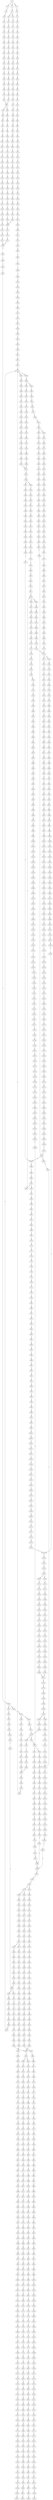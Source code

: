 strict digraph  {
	S0 -> S1 [ label = A ];
	S0 -> S2 [ label = C ];
	S0 -> S3 [ label = T ];
	S1 -> S4 [ label = C ];
	S2 -> S5 [ label = C ];
	S3 -> S6 [ label = C ];
	S4 -> S7 [ label = C ];
	S5 -> S8 [ label = G ];
	S5 -> S9 [ label = C ];
	S6 -> S10 [ label = C ];
	S7 -> S11 [ label = C ];
	S8 -> S12 [ label = G ];
	S9 -> S13 [ label = C ];
	S10 -> S14 [ label = C ];
	S11 -> S15 [ label = C ];
	S12 -> S16 [ label = C ];
	S13 -> S17 [ label = C ];
	S14 -> S18 [ label = C ];
	S15 -> S19 [ label = C ];
	S16 -> S20 [ label = A ];
	S17 -> S21 [ label = A ];
	S18 -> S22 [ label = A ];
	S19 -> S23 [ label = C ];
	S20 -> S24 [ label = C ];
	S21 -> S25 [ label = C ];
	S22 -> S26 [ label = C ];
	S23 -> S27 [ label = T ];
	S24 -> S28 [ label = T ];
	S25 -> S29 [ label = T ];
	S26 -> S30 [ label = T ];
	S27 -> S31 [ label = T ];
	S28 -> S32 [ label = T ];
	S29 -> S33 [ label = T ];
	S30 -> S34 [ label = T ];
	S31 -> S35 [ label = C ];
	S32 -> S36 [ label = C ];
	S33 -> S37 [ label = T ];
	S34 -> S38 [ label = G ];
	S35 -> S39 [ label = A ];
	S36 -> S40 [ label = A ];
	S37 -> S41 [ label = A ];
	S38 -> S42 [ label = A ];
	S39 -> S43 [ label = G ];
	S40 -> S44 [ label = G ];
	S41 -> S45 [ label = G ];
	S42 -> S46 [ label = G ];
	S43 -> S47 [ label = A ];
	S44 -> S48 [ label = C ];
	S45 -> S49 [ label = C ];
	S46 -> S50 [ label = C ];
	S47 -> S51 [ label = G ];
	S48 -> S52 [ label = C ];
	S49 -> S53 [ label = C ];
	S50 -> S54 [ label = C ];
	S51 -> S55 [ label = G ];
	S52 -> S56 [ label = G ];
	S53 -> S57 [ label = G ];
	S54 -> S58 [ label = G ];
	S55 -> S59 [ label = T ];
	S56 -> S60 [ label = C ];
	S57 -> S61 [ label = T ];
	S58 -> S62 [ label = C ];
	S59 -> S63 [ label = C ];
	S60 -> S64 [ label = C ];
	S61 -> S65 [ label = C ];
	S62 -> S66 [ label = C ];
	S63 -> S67 [ label = C ];
	S64 -> S68 [ label = C ];
	S65 -> S69 [ label = C ];
	S66 -> S70 [ label = C ];
	S67 -> S71 [ label = C ];
	S68 -> S72 [ label = C ];
	S69 -> S73 [ label = C ];
	S70 -> S74 [ label = C ];
	S71 -> S75 [ label = T ];
	S72 -> S76 [ label = T ];
	S73 -> S77 [ label = A ];
	S74 -> S76 [ label = T ];
	S75 -> S78 [ label = T ];
	S76 -> S79 [ label = T ];
	S76 -> S80 [ label = C ];
	S77 -> S81 [ label = C ];
	S78 -> S82 [ label = C ];
	S79 -> S83 [ label = C ];
	S80 -> S84 [ label = C ];
	S81 -> S85 [ label = C ];
	S82 -> S86 [ label = T ];
	S83 -> S87 [ label = A ];
	S84 -> S88 [ label = A ];
	S85 -> S89 [ label = A ];
	S86 -> S90 [ label = C ];
	S87 -> S91 [ label = C ];
	S88 -> S92 [ label = C ];
	S89 -> S93 [ label = C ];
	S90 -> S94 [ label = G ];
	S91 -> S95 [ label = G ];
	S92 -> S96 [ label = C ];
	S93 -> S97 [ label = C ];
	S94 -> S98 [ label = T ];
	S95 -> S99 [ label = C ];
	S96 -> S100 [ label = C ];
	S97 -> S101 [ label = G ];
	S98 -> S102 [ label = A ];
	S99 -> S103 [ label = T ];
	S100 -> S104 [ label = G ];
	S101 -> S105 [ label = A ];
	S102 -> S106 [ label = C ];
	S103 -> S107 [ label = C ];
	S104 -> S108 [ label = C ];
	S105 -> S109 [ label = T ];
	S106 -> S110 [ label = G ];
	S107 -> S111 [ label = C ];
	S108 -> S112 [ label = C ];
	S109 -> S113 [ label = C ];
	S110 -> S114 [ label = G ];
	S111 -> S115 [ label = G ];
	S112 -> S116 [ label = G ];
	S113 -> S117 [ label = G ];
	S114 -> S118 [ label = C ];
	S115 -> S119 [ label = G ];
	S116 -> S120 [ label = G ];
	S117 -> S121 [ label = G ];
	S118 -> S122 [ label = T ];
	S119 -> S123 [ label = T ];
	S120 -> S124 [ label = T ];
	S121 -> S125 [ label = T ];
	S122 -> S126 [ label = A ];
	S123 -> S127 [ label = T ];
	S124 -> S128 [ label = C ];
	S125 -> S129 [ label = T ];
	S126 -> S130 [ label = C ];
	S127 -> S131 [ label = G ];
	S128 -> S132 [ label = C ];
	S129 -> S133 [ label = C ];
	S130 -> S134 [ label = T ];
	S131 -> S135 [ label = C ];
	S132 -> S136 [ label = C ];
	S133 -> S137 [ label = C ];
	S134 -> S138 [ label = G ];
	S135 -> S139 [ label = A ];
	S136 -> S140 [ label = A ];
	S137 -> S141 [ label = A ];
	S138 -> S142 [ label = G ];
	S139 -> S143 [ label = C ];
	S140 -> S144 [ label = G ];
	S141 -> S145 [ label = G ];
	S142 -> S146 [ label = T ];
	S143 -> S147 [ label = T ];
	S144 -> S148 [ label = T ];
	S145 -> S149 [ label = T ];
	S146 -> S150 [ label = G ];
	S147 -> S151 [ label = G ];
	S148 -> S152 [ label = G ];
	S149 -> S153 [ label = G ];
	S150 -> S154 [ label = C ];
	S151 -> S155 [ label = G ];
	S152 -> S156 [ label = G ];
	S153 -> S157 [ label = G ];
	S154 -> S158 [ label = T ];
	S155 -> S159 [ label = T ];
	S156 -> S160 [ label = T ];
	S157 -> S161 [ label = T ];
	S158 -> S162 [ label = A ];
	S159 -> S163 [ label = C ];
	S160 -> S164 [ label = C ];
	S161 -> S165 [ label = C ];
	S162 -> S166 [ label = C ];
	S163 -> S167 [ label = G ];
	S164 -> S168 [ label = G ];
	S165 -> S168 [ label = G ];
	S166 -> S169 [ label = T ];
	S167 -> S170 [ label = T ];
	S168 -> S171 [ label = T ];
	S169 -> S172 [ label = G ];
	S170 -> S173 [ label = C ];
	S171 -> S174 [ label = C ];
	S172 -> S175 [ label = T ];
	S173 -> S176 [ label = C ];
	S174 -> S177 [ label = C ];
	S175 -> S178 [ label = A ];
	S176 -> S179 [ label = G ];
	S177 -> S179 [ label = G ];
	S178 -> S180 [ label = A ];
	S179 -> S181 [ label = T ];
	S180 -> S182 [ label = C ];
	S181 -> S183 [ label = C ];
	S182 -> S184 [ label = A ];
	S183 -> S185 [ label = A ];
	S184 -> S186 [ label = C ];
	S185 -> S187 [ label = C ];
	S186 -> S188 [ label = A ];
	S187 -> S189 [ label = C ];
	S188 -> S190 [ label = C ];
	S189 -> S191 [ label = C ];
	S189 -> S192 [ label = G ];
	S190 -> S193 [ label = G ];
	S191 -> S194 [ label = T ];
	S192 -> S195 [ label = A ];
	S193 -> S196 [ label = C ];
	S194 -> S197 [ label = G ];
	S195 -> S198 [ label = A ];
	S195 -> S199 [ label = G ];
	S196 -> S200 [ label = T ];
	S197 -> S201 [ label = T ];
	S198 -> S202 [ label = T ];
	S199 -> S203 [ label = T ];
	S200 -> S204 [ label = C ];
	S201 -> S205 [ label = C ];
	S202 -> S206 [ label = C ];
	S203 -> S207 [ label = C ];
	S204 -> S208 [ label = C ];
	S205 -> S209 [ label = C ];
	S206 -> S210 [ label = C ];
	S207 -> S211 [ label = C ];
	S208 -> S212 [ label = T ];
	S209 -> S213 [ label = T ];
	S210 -> S214 [ label = T ];
	S211 -> S215 [ label = A ];
	S211 -> S216 [ label = T ];
	S212 -> S217 [ label = A ];
	S213 -> S218 [ label = T ];
	S214 -> S219 [ label = C ];
	S215 -> S220 [ label = G ];
	S216 -> S221 [ label = C ];
	S217 -> S222 [ label = G ];
	S218 -> S223 [ label = G ];
	S219 -> S224 [ label = G ];
	S220 -> S225 [ label = T ];
	S220 -> S226 [ label = C ];
	S221 -> S227 [ label = G ];
	S222 -> S228 [ label = A ];
	S223 -> S229 [ label = A ];
	S223 -> S230 [ label = T ];
	S224 -> S231 [ label = A ];
	S225 -> S232 [ label = A ];
	S226 -> S233 [ label = T ];
	S227 -> S234 [ label = A ];
	S228 -> S235 [ label = A ];
	S229 -> S236 [ label = A ];
	S230 -> S237 [ label = A ];
	S231 -> S238 [ label = A ];
	S232 -> S239 [ label = G ];
	S233 -> S240 [ label = T ];
	S234 -> S241 [ label = A ];
	S235 -> S242 [ label = C ];
	S236 -> S243 [ label = C ];
	S237 -> S244 [ label = G ];
	S238 -> S245 [ label = C ];
	S239 -> S246 [ label = G ];
	S240 -> S247 [ label = C ];
	S241 -> S248 [ label = C ];
	S242 -> S249 [ label = T ];
	S243 -> S250 [ label = T ];
	S244 -> S251 [ label = G ];
	S245 -> S252 [ label = T ];
	S246 -> S253 [ label = G ];
	S247 -> S254 [ label = A ];
	S248 -> S252 [ label = T ];
	S249 -> S255 [ label = T ];
	S250 -> S256 [ label = T ];
	S251 -> S257 [ label = A ];
	S252 -> S258 [ label = T ];
	S253 -> S259 [ label = T ];
	S254 -> S260 [ label = C ];
	S255 -> S261 [ label = C ];
	S256 -> S262 [ label = C ];
	S257 -> S263 [ label = G ];
	S258 -> S264 [ label = C ];
	S259 -> S265 [ label = C ];
	S260 -> S266 [ label = G ];
	S261 -> S267 [ label = A ];
	S262 -> S268 [ label = A ];
	S263 -> S269 [ label = A ];
	S264 -> S270 [ label = A ];
	S265 -> S271 [ label = A ];
	S266 -> S272 [ label = C ];
	S267 -> S273 [ label = A ];
	S268 -> S274 [ label = A ];
	S269 -> S275 [ label = G ];
	S270 -> S276 [ label = A ];
	S271 -> S277 [ label = C ];
	S272 -> S278 [ label = C ];
	S273 -> S279 [ label = C ];
	S274 -> S279 [ label = C ];
	S275 -> S280 [ label = G ];
	S276 -> S279 [ label = C ];
	S277 -> S281 [ label = T ];
	S278 -> S282 [ label = C ];
	S279 -> S283 [ label = C ];
	S279 -> S284 [ label = T ];
	S280 -> S285 [ label = T ];
	S281 -> S286 [ label = C ];
	S282 -> S287 [ label = T ];
	S283 -> S288 [ label = G ];
	S284 -> S289 [ label = G ];
	S285 -> S290 [ label = C ];
	S286 -> S291 [ label = G ];
	S287 -> S292 [ label = T ];
	S288 -> S293 [ label = G ];
	S289 -> S294 [ label = G ];
	S289 -> S295 [ label = C ];
	S290 -> S296 [ label = C ];
	S291 -> S297 [ label = C ];
	S292 -> S298 [ label = C ];
	S293 -> S299 [ label = C ];
	S294 -> S300 [ label = C ];
	S295 -> S301 [ label = C ];
	S296 -> S302 [ label = C ];
	S297 -> S303 [ label = T ];
	S298 -> S304 [ label = A ];
	S299 -> S305 [ label = C ];
	S300 -> S306 [ label = C ];
	S301 -> S307 [ label = C ];
	S302 -> S308 [ label = A ];
	S302 -> S309 [ label = G ];
	S303 -> S310 [ label = T ];
	S304 -> S311 [ label = T ];
	S305 -> S312 [ label = C ];
	S306 -> S313 [ label = C ];
	S307 -> S314 [ label = T ];
	S308 -> S315 [ label = G ];
	S309 -> S316 [ label = G ];
	S310 -> S317 [ label = C ];
	S311 -> S318 [ label = C ];
	S312 -> S319 [ label = A ];
	S313 -> S320 [ label = A ];
	S314 -> S321 [ label = A ];
	S315 -> S322 [ label = A ];
	S316 -> S323 [ label = A ];
	S317 -> S324 [ label = A ];
	S318 -> S325 [ label = C ];
	S319 -> S326 [ label = G ];
	S320 -> S327 [ label = G ];
	S321 -> S328 [ label = G ];
	S322 -> S329 [ label = G ];
	S323 -> S330 [ label = G ];
	S324 -> S331 [ label = T ];
	S325 -> S332 [ label = A ];
	S326 -> S333 [ label = T ];
	S327 -> S334 [ label = G ];
	S328 -> S335 [ label = G ];
	S329 -> S336 [ label = C ];
	S330 -> S337 [ label = G ];
	S331 -> S338 [ label = C ];
	S332 -> S339 [ label = G ];
	S333 -> S340 [ label = T ];
	S334 -> S341 [ label = T ];
	S335 -> S342 [ label = T ];
	S336 -> S343 [ label = C ];
	S337 -> S344 [ label = C ];
	S338 -> S345 [ label = C ];
	S339 -> S346 [ label = A ];
	S340 -> S347 [ label = G ];
	S341 -> S348 [ label = G ];
	S342 -> S349 [ label = G ];
	S343 -> S350 [ label = A ];
	S344 -> S351 [ label = G ];
	S345 -> S352 [ label = A ];
	S346 -> S353 [ label = A ];
	S347 -> S354 [ label = T ];
	S348 -> S355 [ label = C ];
	S348 -> S356 [ label = G ];
	S349 -> S357 [ label = T ];
	S350 -> S358 [ label = C ];
	S351 -> S359 [ label = T ];
	S352 -> S339 [ label = G ];
	S353 -> S360 [ label = C ];
	S354 -> S361 [ label = G ];
	S355 -> S362 [ label = G ];
	S356 -> S363 [ label = G ];
	S357 -> S364 [ label = G ];
	S358 -> S365 [ label = G ];
	S359 -> S366 [ label = G ];
	S360 -> S367 [ label = C ];
	S361 -> S368 [ label = C ];
	S362 -> S369 [ label = C ];
	S363 -> S370 [ label = C ];
	S364 -> S371 [ label = C ];
	S365 -> S372 [ label = G ];
	S366 -> S373 [ label = G ];
	S367 -> S374 [ label = A ];
	S367 -> S375 [ label = G ];
	S368 -> S376 [ label = G ];
	S369 -> S377 [ label = G ];
	S370 -> S378 [ label = T ];
	S371 -> S379 [ label = G ];
	S372 -> S380 [ label = T ];
	S373 -> S381 [ label = T ];
	S374 -> S382 [ label = G ];
	S374 -> S383 [ label = C ];
	S375 -> S384 [ label = G ];
	S376 -> S385 [ label = T ];
	S377 -> S386 [ label = T ];
	S378 -> S387 [ label = T ];
	S379 -> S388 [ label = T ];
	S380 -> S389 [ label = T ];
	S381 -> S390 [ label = A ];
	S382 -> S391 [ label = A ];
	S383 -> S392 [ label = C ];
	S384 -> S393 [ label = A ];
	S385 -> S394 [ label = C ];
	S386 -> S395 [ label = C ];
	S387 -> S396 [ label = C ];
	S388 -> S397 [ label = C ];
	S389 -> S398 [ label = A ];
	S390 -> S399 [ label = T ];
	S391 -> S400 [ label = C ];
	S392 -> S401 [ label = A ];
	S393 -> S402 [ label = C ];
	S394 -> S403 [ label = G ];
	S395 -> S404 [ label = G ];
	S396 -> S405 [ label = G ];
	S397 -> S406 [ label = G ];
	S398 -> S407 [ label = C ];
	S399 -> S408 [ label = G ];
	S400 -> S409 [ label = T ];
	S401 -> S410 [ label = C ];
	S402 -> S411 [ label = G ];
	S403 -> S412 [ label = A ];
	S404 -> S413 [ label = T ];
	S405 -> S414 [ label = A ];
	S406 -> S412 [ label = A ];
	S407 -> S415 [ label = T ];
	S408 -> S416 [ label = A ];
	S409 -> S417 [ label = C ];
	S410 -> S418 [ label = C ];
	S411 -> S419 [ label = C ];
	S412 -> S420 [ label = A ];
	S413 -> S421 [ label = G ];
	S414 -> S422 [ label = A ];
	S415 -> S423 [ label = G ];
	S416 -> S424 [ label = G ];
	S417 -> S425 [ label = C ];
	S418 -> S426 [ label = C ];
	S419 -> S427 [ label = C ];
	S420 -> S428 [ label = C ];
	S421 -> S429 [ label = C ];
	S422 -> S430 [ label = C ];
	S423 -> S431 [ label = C ];
	S424 -> S432 [ label = C ];
	S425 -> S433 [ label = C ];
	S426 -> S434 [ label = C ];
	S427 -> S435 [ label = C ];
	S428 -> S436 [ label = C ];
	S428 -> S437 [ label = A ];
	S429 -> S438 [ label = A ];
	S430 -> S439 [ label = A ];
	S431 -> S440 [ label = A ];
	S432 -> S441 [ label = G ];
	S433 -> S442 [ label = A ];
	S434 -> S443 [ label = T ];
	S435 -> S444 [ label = A ];
	S436 -> S445 [ label = T ];
	S437 -> S446 [ label = C ];
	S438 -> S447 [ label = T ];
	S439 -> S448 [ label = C ];
	S440 -> S449 [ label = G ];
	S441 -> S450 [ label = G ];
	S442 -> S451 [ label = T ];
	S443 -> S452 [ label = T ];
	S444 -> S453 [ label = T ];
	S445 -> S454 [ label = T ];
	S446 -> S455 [ label = C ];
	S447 -> S456 [ label = C ];
	S448 -> S457 [ label = G ];
	S449 -> S458 [ label = A ];
	S450 -> S459 [ label = T ];
	S451 -> S460 [ label = C ];
	S452 -> S461 [ label = C ];
	S453 -> S462 [ label = C ];
	S454 -> S463 [ label = C ];
	S455 -> S464 [ label = C ];
	S456 -> S465 [ label = C ];
	S457 -> S466 [ label = C ];
	S458 -> S467 [ label = C ];
	S459 -> S468 [ label = C ];
	S460 -> S469 [ label = T ];
	S461 -> S470 [ label = C ];
	S461 -> S471 [ label = G ];
	S462 -> S472 [ label = G ];
	S463 -> S473 [ label = G ];
	S464 -> S474 [ label = G ];
	S465 -> S475 [ label = G ];
	S466 -> S476 [ label = G ];
	S467 -> S477 [ label = G ];
	S468 -> S478 [ label = G ];
	S469 -> S479 [ label = G ];
	S470 -> S480 [ label = T ];
	S471 -> S481 [ label = A ];
	S472 -> S482 [ label = T ];
	S473 -> S483 [ label = T ];
	S474 -> S484 [ label = T ];
	S475 -> S485 [ label = C ];
	S476 -> S486 [ label = C ];
	S477 -> S487 [ label = G ];
	S478 -> S488 [ label = C ];
	S479 -> S489 [ label = C ];
	S480 -> S490 [ label = G ];
	S481 -> S491 [ label = T ];
	S482 -> S492 [ label = C ];
	S483 -> S493 [ label = A ];
	S484 -> S494 [ label = A ];
	S485 -> S495 [ label = A ];
	S486 -> S496 [ label = A ];
	S487 -> S497 [ label = A ];
	S488 -> S498 [ label = A ];
	S489 -> S499 [ label = C ];
	S490 -> S500 [ label = T ];
	S491 -> S501 [ label = C ];
	S492 -> S502 [ label = C ];
	S493 -> S503 [ label = C ];
	S494 -> S504 [ label = C ];
	S495 -> S505 [ label = C ];
	S496 -> S506 [ label = C ];
	S497 -> S507 [ label = C ];
	S498 -> S508 [ label = C ];
	S499 -> S509 [ label = A ];
	S500 -> S510 [ label = C ];
	S501 -> S511 [ label = G ];
	S502 -> S512 [ label = T ];
	S503 -> S513 [ label = T ];
	S504 -> S514 [ label = G ];
	S505 -> S515 [ label = G ];
	S506 -> S516 [ label = G ];
	S507 -> S517 [ label = A ];
	S508 -> S518 [ label = G ];
	S509 -> S519 [ label = G ];
	S510 -> S520 [ label = C ];
	S511 -> S521 [ label = T ];
	S512 -> S522 [ label = C ];
	S513 -> S523 [ label = T ];
	S514 -> S524 [ label = T ];
	S515 -> S525 [ label = T ];
	S516 -> S526 [ label = T ];
	S517 -> S527 [ label = C ];
	S518 -> S528 [ label = C ];
	S519 -> S529 [ label = T ];
	S520 -> S530 [ label = T ];
	S521 -> S531 [ label = T ];
	S522 -> S532 [ label = T ];
	S523 -> S533 [ label = C ];
	S524 -> S534 [ label = C ];
	S525 -> S535 [ label = C ];
	S526 -> S536 [ label = C ];
	S527 -> S537 [ label = A ];
	S528 -> S538 [ label = G ];
	S529 -> S539 [ label = C ];
	S530 -> S540 [ label = T ];
	S531 -> S541 [ label = T ];
	S532 -> S542 [ label = T ];
	S533 -> S543 [ label = A ];
	S534 -> S544 [ label = C ];
	S535 -> S545 [ label = G ];
	S536 -> S546 [ label = C ];
	S537 -> S547 [ label = C ];
	S538 -> S548 [ label = C ];
	S539 -> S549 [ label = G ];
	S540 -> S223 [ label = G ];
	S541 -> S550 [ label = G ];
	S542 -> S551 [ label = C ];
	S543 -> S552 [ label = A ];
	S544 -> S553 [ label = A ];
	S545 -> S554 [ label = A ];
	S546 -> S555 [ label = A ];
	S547 -> S556 [ label = C ];
	S548 -> S557 [ label = G ];
	S549 -> S558 [ label = T ];
	S550 -> S559 [ label = T ];
	S551 -> S560 [ label = T ];
	S552 -> S561 [ label = G ];
	S553 -> S562 [ label = G ];
	S554 -> S563 [ label = G ];
	S555 -> S564 [ label = G ];
	S556 -> S565 [ label = T ];
	S557 -> S566 [ label = G ];
	S558 -> S567 [ label = A ];
	S559 -> S568 [ label = A ];
	S560 -> S569 [ label = C ];
	S561 -> S570 [ label = C ];
	S562 -> S571 [ label = C ];
	S563 -> S572 [ label = C ];
	S564 -> S573 [ label = C ];
	S565 -> S574 [ label = C ];
	S566 -> S575 [ label = C ];
	S567 -> S576 [ label = A ];
	S568 -> S577 [ label = G ];
	S569 -> S578 [ label = G ];
	S570 -> S579 [ label = G ];
	S571 -> S580 [ label = G ];
	S572 -> S581 [ label = G ];
	S573 -> S582 [ label = T ];
	S573 -> S580 [ label = G ];
	S574 -> S583 [ label = T ];
	S575 -> S584 [ label = T ];
	S576 -> S585 [ label = G ];
	S577 -> S586 [ label = G ];
	S578 -> S587 [ label = G ];
	S579 -> S588 [ label = A ];
	S580 -> S589 [ label = A ];
	S581 -> S590 [ label = A ];
	S582 -> S591 [ label = T ];
	S583 -> S592 [ label = A ];
	S584 -> S593 [ label = G ];
	S585 -> S594 [ label = A ];
	S586 -> S595 [ label = A ];
	S587 -> S596 [ label = A ];
	S588 -> S597 [ label = G ];
	S589 -> S598 [ label = G ];
	S590 -> S599 [ label = G ];
	S591 -> S247 [ label = C ];
	S592 -> S600 [ label = G ];
	S593 -> S601 [ label = G ];
	S594 -> S602 [ label = C ];
	S595 -> S603 [ label = A ];
	S596 -> S604 [ label = G ];
	S597 -> S605 [ label = T ];
	S598 -> S606 [ label = T ];
	S599 -> S607 [ label = T ];
	S600 -> S608 [ label = A ];
	S601 -> S609 [ label = A ];
	S602 -> S610 [ label = G ];
	S603 -> S611 [ label = A ];
	S604 -> S612 [ label = A ];
	S605 -> S613 [ label = C ];
	S606 -> S614 [ label = C ];
	S607 -> S615 [ label = C ];
	S608 -> S616 [ label = A ];
	S609 -> S617 [ label = A ];
	S610 -> S618 [ label = G ];
	S611 -> S619 [ label = G ];
	S612 -> S620 [ label = G ];
	S613 -> S621 [ label = C ];
	S614 -> S622 [ label = C ];
	S614 -> S623 [ label = T ];
	S615 -> S624 [ label = G ];
	S616 -> S625 [ label = C ];
	S617 -> S626 [ label = T ];
	S618 -> S627 [ label = C ];
	S619 -> S628 [ label = G ];
	S620 -> S629 [ label = G ];
	S621 -> S630 [ label = C ];
	S622 -> S630 [ label = C ];
	S623 -> S631 [ label = C ];
	S624 -> S632 [ label = A ];
	S625 -> S633 [ label = G ];
	S626 -> S634 [ label = G ];
	S627 -> S635 [ label = T ];
	S628 -> S636 [ label = T ];
	S629 -> S637 [ label = T ];
	S630 -> S638 [ label = T ];
	S630 -> S639 [ label = G ];
	S631 -> S640 [ label = G ];
	S632 -> S641 [ label = A ];
	S633 -> S642 [ label = A ];
	S634 -> S643 [ label = G ];
	S635 -> S644 [ label = C ];
	S636 -> S645 [ label = C ];
	S637 -> S646 [ label = C ];
	S638 -> S647 [ label = C ];
	S639 -> S648 [ label = C ];
	S640 -> S649 [ label = T ];
	S641 -> S650 [ label = C ];
	S642 -> S651 [ label = G ];
	S643 -> S652 [ label = G ];
	S644 -> S653 [ label = T ];
	S645 -> S654 [ label = C ];
	S646 -> S296 [ label = C ];
	S647 -> S655 [ label = C ];
	S648 -> S656 [ label = C ];
	S649 -> S657 [ label = C ];
	S650 -> S658 [ label = C ];
	S651 -> S659 [ label = G ];
	S652 -> S660 [ label = G ];
	S653 -> S661 [ label = C ];
	S654 -> S662 [ label = C ];
	S655 -> S663 [ label = G ];
	S656 -> S664 [ label = T ];
	S657 -> S665 [ label = T ];
	S658 -> S666 [ label = T ];
	S659 -> S667 [ label = T ];
	S660 -> S668 [ label = T ];
	S661 -> S669 [ label = G ];
	S662 -> S670 [ label = G ];
	S663 -> S671 [ label = G ];
	S664 -> S672 [ label = G ];
	S665 -> S673 [ label = G ];
	S666 -> S674 [ label = G ];
	S667 -> S675 [ label = G ];
	S668 -> S676 [ label = C ];
	S669 -> S677 [ label = A ];
	S670 -> S678 [ label = A ];
	S671 -> S679 [ label = T ];
	S672 -> S680 [ label = T ];
	S673 -> S681 [ label = T ];
	S674 -> S682 [ label = T ];
	S675 -> S683 [ label = T ];
	S676 -> S684 [ label = C ];
	S677 -> S685 [ label = A ];
	S678 -> S686 [ label = A ];
	S679 -> S687 [ label = C ];
	S680 -> S688 [ label = C ];
	S681 -> S689 [ label = T ];
	S682 -> S690 [ label = C ];
	S683 -> S691 [ label = C ];
	S684 -> S692 [ label = G ];
	S685 -> S693 [ label = G ];
	S686 -> S694 [ label = G ];
	S687 -> S695 [ label = T ];
	S688 -> S696 [ label = G ];
	S689 -> S697 [ label = C ];
	S690 -> S698 [ label = G ];
	S691 -> S699 [ label = C ];
	S692 -> S700 [ label = C ];
	S693 -> S701 [ label = T ];
	S694 -> S702 [ label = T ];
	S695 -> S703 [ label = G ];
	S696 -> S704 [ label = C ];
	S697 -> S705 [ label = C ];
	S698 -> S706 [ label = C ];
	S699 -> S707 [ label = C ];
	S700 -> S708 [ label = C ];
	S701 -> S709 [ label = C ];
	S702 -> S710 [ label = C ];
	S703 -> S711 [ label = G ];
	S704 -> S712 [ label = G ];
	S705 -> S713 [ label = G ];
	S706 -> S714 [ label = G ];
	S707 -> S715 [ label = T ];
	S708 -> S716 [ label = G ];
	S709 -> S717 [ label = G ];
	S710 -> S718 [ label = G ];
	S711 -> S719 [ label = A ];
	S712 -> S720 [ label = C ];
	S713 -> S721 [ label = T ];
	S714 -> S720 [ label = C ];
	S715 -> S722 [ label = G ];
	S716 -> S723 [ label = G ];
	S717 -> S724 [ label = C ];
	S718 -> S725 [ label = A ];
	S719 -> S726 [ label = G ];
	S720 -> S727 [ label = G ];
	S720 -> S728 [ label = A ];
	S721 -> S729 [ label = G ];
	S722 -> S730 [ label = T ];
	S723 -> S731 [ label = A ];
	S724 -> S732 [ label = G ];
	S725 -> S733 [ label = G ];
	S726 -> S734 [ label = G ];
	S727 -> S735 [ label = A ];
	S728 -> S736 [ label = A ];
	S729 -> S737 [ label = G ];
	S730 -> S738 [ label = C ];
	S731 -> S739 [ label = A ];
	S732 -> S740 [ label = G ];
	S733 -> S741 [ label = G ];
	S734 -> S742 [ label = G ];
	S735 -> S743 [ label = G ];
	S736 -> S744 [ label = C ];
	S737 -> S745 [ label = C ];
	S738 -> S746 [ label = C ];
	S739 -> S747 [ label = C ];
	S740 -> S748 [ label = C ];
	S741 -> S749 [ label = T ];
	S742 -> S750 [ label = T ];
	S743 -> S751 [ label = C ];
	S744 -> S752 [ label = C ];
	S745 -> S753 [ label = C ];
	S746 -> S754 [ label = T ];
	S747 -> S755 [ label = T ];
	S748 -> S756 [ label = T ];
	S749 -> S757 [ label = A ];
	S750 -> S758 [ label = G ];
	S751 -> S759 [ label = A ];
	S752 -> S760 [ label = C ];
	S753 -> S761 [ label = C ];
	S754 -> S762 [ label = A ];
	S755 -> S763 [ label = G ];
	S756 -> S764 [ label = A ];
	S757 -> S765 [ label = T ];
	S758 -> S766 [ label = T ];
	S759 -> S767 [ label = G ];
	S760 -> S768 [ label = G ];
	S761 -> S769 [ label = G ];
	S762 -> S770 [ label = C ];
	S763 -> S771 [ label = C ];
	S764 -> S772 [ label = T ];
	S765 -> S773 [ label = A ];
	S766 -> S774 [ label = T ];
	S767 -> S775 [ label = T ];
	S768 -> S776 [ label = T ];
	S769 -> S777 [ label = T ];
	S770 -> S778 [ label = T ];
	S771 -> S779 [ label = A ];
	S772 -> S780 [ label = A ];
	S773 -> S781 [ label = A ];
	S774 -> S782 [ label = C ];
	S775 -> S783 [ label = G ];
	S776 -> S784 [ label = A ];
	S777 -> S785 [ label = C ];
	S778 -> S786 [ label = A ];
	S779 -> S787 [ label = A ];
	S780 -> S788 [ label = G ];
	S781 -> S789 [ label = G ];
	S782 -> S790 [ label = C ];
	S783 -> S791 [ label = C ];
	S784 -> S792 [ label = C ];
	S785 -> S793 [ label = C ];
	S786 -> S794 [ label = C ];
	S787 -> S795 [ label = C ];
	S788 -> S796 [ label = T ];
	S789 -> S797 [ label = T ];
	S790 -> S798 [ label = A ];
	S791 -> S799 [ label = A ];
	S792 -> S800 [ label = A ];
	S793 -> S801 [ label = A ];
	S794 -> S802 [ label = C ];
	S795 -> S803 [ label = C ];
	S796 -> S804 [ label = A ];
	S797 -> S805 [ label = C ];
	S798 -> S806 [ label = G ];
	S799 -> S807 [ label = A ];
	S800 -> S808 [ label = G ];
	S801 -> S809 [ label = G ];
	S802 -> S810 [ label = A ];
	S803 -> S811 [ label = A ];
	S804 -> S812 [ label = G ];
	S805 -> S813 [ label = G ];
	S806 -> S814 [ label = C ];
	S807 -> S815 [ label = C ];
	S808 -> S816 [ label = C ];
	S809 -> S817 [ label = T ];
	S810 -> S818 [ label = G ];
	S811 -> S819 [ label = G ];
	S812 -> S820 [ label = C ];
	S813 -> S821 [ label = T ];
	S814 -> S822 [ label = A ];
	S815 -> S823 [ label = A ];
	S816 -> S824 [ label = A ];
	S817 -> S825 [ label = A ];
	S818 -> S826 [ label = G ];
	S819 -> S827 [ label = A ];
	S820 -> S828 [ label = C ];
	S821 -> S829 [ label = G ];
	S822 -> S830 [ label = G ];
	S823 -> S831 [ label = G ];
	S824 -> S832 [ label = G ];
	S825 -> S833 [ label = G ];
	S826 -> S834 [ label = A ];
	S827 -> S835 [ label = A ];
	S828 -> S836 [ label = G ];
	S829 -> S837 [ label = G ];
	S830 -> S838 [ label = A ];
	S831 -> S839 [ label = C ];
	S832 -> S840 [ label = G ];
	S833 -> S841 [ label = C ];
	S834 -> S842 [ label = G ];
	S835 -> S843 [ label = C ];
	S836 -> S844 [ label = A ];
	S837 -> S845 [ label = T ];
	S838 -> S846 [ label = T ];
	S839 -> S847 [ label = T ];
	S840 -> S848 [ label = T ];
	S841 -> S849 [ label = T ];
	S842 -> S850 [ label = A ];
	S843 -> S851 [ label = A ];
	S844 -> S852 [ label = A ];
	S845 -> S853 [ label = A ];
	S846 -> S854 [ label = A ];
	S847 -> S855 [ label = A ];
	S848 -> S856 [ label = G ];
	S849 -> S857 [ label = C ];
	S850 -> S858 [ label = G ];
	S851 -> S859 [ label = G ];
	S852 -> S860 [ label = A ];
	S853 -> S861 [ label = C ];
	S854 -> S862 [ label = A ];
	S855 -> S863 [ label = C ];
	S856 -> S864 [ label = C ];
	S857 -> S865 [ label = C ];
	S858 -> S866 [ label = T ];
	S859 -> S867 [ label = C ];
	S860 -> S868 [ label = C ];
	S861 -> S869 [ label = C ];
	S862 -> S870 [ label = A ];
	S863 -> S871 [ label = G ];
	S864 -> S872 [ label = A ];
	S865 -> S873 [ label = A ];
	S866 -> S874 [ label = C ];
	S867 -> S875 [ label = C ];
	S868 -> S876 [ label = C ];
	S869 -> S877 [ label = G ];
	S870 -> S878 [ label = A ];
	S871 -> S879 [ label = A ];
	S872 -> S880 [ label = C ];
	S873 -> S881 [ label = C ];
	S874 -> S882 [ label = A ];
	S875 -> S883 [ label = G ];
	S876 -> S884 [ label = C ];
	S877 -> S885 [ label = G ];
	S878 -> S886 [ label = A ];
	S879 -> S887 [ label = G ];
	S880 -> S888 [ label = G ];
	S881 -> S889 [ label = C ];
	S882 -> S890 [ label = G ];
	S883 -> S891 [ label = T ];
	S884 -> S892 [ label = C ];
	S885 -> S893 [ label = T ];
	S886 -> S894 [ label = C ];
	S887 -> S895 [ label = A ];
	S888 -> S896 [ label = C ];
	S889 -> S897 [ label = G ];
	S890 -> S898 [ label = G ];
	S891 -> S899 [ label = C ];
	S892 -> S900 [ label = G ];
	S893 -> S901 [ label = G ];
	S894 -> S902 [ label = T ];
	S895 -> S903 [ label = A ];
	S896 -> S904 [ label = G ];
	S897 -> S905 [ label = G ];
	S898 -> S906 [ label = A ];
	S899 -> S907 [ label = C ];
	S900 -> S908 [ label = A ];
	S901 -> S909 [ label = G ];
	S902 -> S910 [ label = T ];
	S903 -> S911 [ label = C ];
	S904 -> S912 [ label = G ];
	S905 -> S913 [ label = A ];
	S906 -> S914 [ label = C ];
	S907 -> S915 [ label = T ];
	S908 -> S916 [ label = C ];
	S909 -> S917 [ label = T ];
	S910 -> S918 [ label = T ];
	S911 -> S919 [ label = T ];
	S912 -> S920 [ label = T ];
	S913 -> S921 [ label = C ];
	S914 -> S922 [ label = C ];
	S915 -> S923 [ label = C ];
	S916 -> S924 [ label = T ];
	S917 -> S925 [ label = T ];
	S918 -> S926 [ label = G ];
	S919 -> S927 [ label = G ];
	S920 -> S928 [ label = G ];
	S921 -> S929 [ label = G ];
	S922 -> S930 [ label = A ];
	S923 -> S931 [ label = T ];
	S924 -> S932 [ label = A ];
	S925 -> S933 [ label = A ];
	S926 -> S934 [ label = C ];
	S927 -> S935 [ label = G ];
	S928 -> S936 [ label = C ];
	S929 -> S937 [ label = T ];
	S930 -> S938 [ label = G ];
	S931 -> S939 [ label = G ];
	S932 -> S940 [ label = G ];
	S933 -> S941 [ label = G ];
	S934 -> S942 [ label = C ];
	S935 -> S943 [ label = C ];
	S936 -> S944 [ label = C ];
	S937 -> S945 [ label = C ];
	S938 -> S946 [ label = T ];
	S939 -> S947 [ label = T ];
	S940 -> S948 [ label = A ];
	S941 -> S949 [ label = A ];
	S942 -> S950 [ label = G ];
	S943 -> S951 [ label = G ];
	S944 -> S952 [ label = G ];
	S945 -> S953 [ label = G ];
	S946 -> S954 [ label = C ];
	S947 -> S955 [ label = C ];
	S948 -> S956 [ label = A ];
	S949 -> S957 [ label = A ];
	S950 -> S958 [ label = T ];
	S951 -> S959 [ label = C ];
	S952 -> S960 [ label = C ];
	S953 -> S961 [ label = T ];
	S954 -> S962 [ label = T ];
	S955 -> S963 [ label = G ];
	S956 -> S964 [ label = T ];
	S957 -> S965 [ label = G ];
	S958 -> S966 [ label = A ];
	S959 -> S967 [ label = A ];
	S960 -> S968 [ label = A ];
	S961 -> S969 [ label = G ];
	S962 -> S970 [ label = C ];
	S963 -> S971 [ label = T ];
	S964 -> S972 [ label = C ];
	S965 -> S973 [ label = G ];
	S966 -> S974 [ label = G ];
	S967 -> S975 [ label = G ];
	S968 -> S976 [ label = A ];
	S969 -> S977 [ label = A ];
	S970 -> S978 [ label = T ];
	S971 -> S979 [ label = G ];
	S972 -> S980 [ label = G ];
	S973 -> S981 [ label = G ];
	S974 -> S982 [ label = C ];
	S975 -> S983 [ label = C ];
	S976 -> S984 [ label = C ];
	S977 -> S985 [ label = C ];
	S978 -> S986 [ label = G ];
	S979 -> S987 [ label = G ];
	S980 -> S988 [ label = G ];
	S981 -> S989 [ label = G ];
	S982 -> S990 [ label = C ];
	S983 -> S991 [ label = G ];
	S984 -> S992 [ label = C ];
	S985 -> S993 [ label = C ];
	S986 -> S994 [ label = T ];
	S987 -> S995 [ label = T ];
	S988 -> S996 [ label = G ];
	S989 -> S997 [ label = G ];
	S990 -> S998 [ label = G ];
	S991 -> S999 [ label = G ];
	S992 -> S1000 [ label = A ];
	S993 -> S1001 [ label = G ];
	S994 -> S1002 [ label = A ];
	S995 -> S1003 [ label = A ];
	S996 -> S1004 [ label = T ];
	S997 -> S1005 [ label = T ];
	S998 -> S1006 [ label = G ];
	S999 -> S1007 [ label = G ];
	S1000 -> S1008 [ label = G ];
	S1001 -> S1009 [ label = G ];
	S1004 -> S1010 [ label = A ];
	S1005 -> S1011 [ label = C ];
	S1006 -> S1012 [ label = T ];
	S1007 -> S1013 [ label = T ];
	S1008 -> S1014 [ label = T ];
	S1009 -> S1015 [ label = T ];
	S1010 -> S1016 [ label = T ];
	S1011 -> S1017 [ label = C ];
	S1012 -> S1018 [ label = G ];
	S1013 -> S1019 [ label = G ];
	S1014 -> S1020 [ label = C ];
	S1015 -> S1021 [ label = C ];
	S1016 -> S1022 [ label = C ];
	S1017 -> S1023 [ label = G ];
	S1018 -> S1024 [ label = A ];
	S1019 -> S1025 [ label = C ];
	S1020 -> S1026 [ label = G ];
	S1021 -> S1027 [ label = G ];
	S1022 -> S1028 [ label = C ];
	S1023 -> S1029 [ label = T ];
	S1024 -> S1030 [ label = C ];
	S1025 -> S1031 [ label = C ];
	S1026 -> S1032 [ label = C ];
	S1027 -> S1033 [ label = C ];
	S1028 -> S1034 [ label = C ];
	S1029 -> S1035 [ label = C ];
	S1030 -> S1036 [ label = G ];
	S1031 -> S1037 [ label = G ];
	S1032 -> S1038 [ label = G ];
	S1033 -> S1039 [ label = G ];
	S1034 -> S1040 [ label = G ];
	S1035 -> S1041 [ label = G ];
	S1036 -> S1042 [ label = T ];
	S1037 -> S1043 [ label = C ];
	S1038 -> S1044 [ label = C ];
	S1039 -> S1045 [ label = T ];
	S1040 -> S1046 [ label = A ];
	S1041 -> S1047 [ label = G ];
	S1042 -> S1048 [ label = G ];
	S1043 -> S1049 [ label = C ];
	S1044 -> S1050 [ label = A ];
	S1045 -> S1051 [ label = A ];
	S1046 -> S1052 [ label = A ];
	S1047 -> S1053 [ label = A ];
	S1048 -> S1054 [ label = G ];
	S1049 -> S1055 [ label = G ];
	S1050 -> S1056 [ label = G ];
	S1051 -> S1057 [ label = G ];
	S1052 -> S1058 [ label = A ];
	S1053 -> S1059 [ label = A ];
	S1054 -> S1060 [ label = G ];
	S1055 -> S1061 [ label = G ];
	S1056 -> S1062 [ label = C ];
	S1057 -> S1063 [ label = C ];
	S1058 -> S1064 [ label = G ];
	S1059 -> S1065 [ label = C ];
	S1060 -> S1066 [ label = T ];
	S1061 -> S1067 [ label = T ];
	S1062 -> S1068 [ label = C ];
	S1063 -> S1069 [ label = C ];
	S1064 -> S1070 [ label = T ];
	S1065 -> S1071 [ label = T ];
	S1066 -> S1072 [ label = A ];
	S1067 -> S1073 [ label = G ];
	S1068 -> S1074 [ label = G ];
	S1069 -> S1075 [ label = G ];
	S1070 -> S1076 [ label = G ];
	S1071 -> S1077 [ label = A ];
	S1072 -> S1078 [ label = C ];
	S1073 -> S1079 [ label = G ];
	S1074 -> S1080 [ label = G ];
	S1075 -> S1081 [ label = C ];
	S1076 -> S1082 [ label = T ];
	S1077 -> S1083 [ label = C ];
	S1078 -> S1084 [ label = T ];
	S1079 -> S1085 [ label = T ];
	S1080 -> S1086 [ label = T ];
	S1081 -> S1087 [ label = T ];
	S1082 -> S1088 [ label = C ];
	S1083 -> S1089 [ label = A ];
	S1084 -> S1090 [ label = A ];
	S1085 -> S1091 [ label = G ];
	S1086 -> S1092 [ label = G ];
	S1087 -> S1093 [ label = G ];
	S1088 -> S1094 [ label = G ];
	S1089 -> S1095 [ label = A ];
	S1090 -> S1096 [ label = T ];
	S1091 -> S1097 [ label = G ];
	S1092 -> S1098 [ label = G ];
	S1093 -> S1099 [ label = G ];
	S1094 -> S1100 [ label = T ];
	S1095 -> S1101 [ label = C ];
	S1096 -> S1102 [ label = T ];
	S1097 -> S1103 [ label = A ];
	S1098 -> S1104 [ label = A ];
	S1099 -> S1105 [ label = A ];
	S1100 -> S1106 [ label = C ];
	S1101 -> S1107 [ label = G ];
	S1102 -> S1108 [ label = G ];
	S1103 -> S1109 [ label = A ];
	S1104 -> S1110 [ label = A ];
	S1105 -> S1111 [ label = A ];
	S1106 -> S1112 [ label = G ];
	S1107 -> S1113 [ label = A ];
	S1108 -> S1114 [ label = G ];
	S1109 -> S1115 [ label = C ];
	S1110 -> S1116 [ label = G ];
	S1111 -> S1117 [ label = G ];
	S1112 -> S1118 [ label = G ];
	S1113 -> S1119 [ label = A ];
	S1114 -> S1120 [ label = A ];
	S1115 -> S1121 [ label = C ];
	S1116 -> S1122 [ label = A ];
	S1117 -> S1123 [ label = A ];
	S1118 -> S1124 [ label = A ];
	S1119 -> S1125 [ label = A ];
	S1120 -> S1126 [ label = A ];
	S1121 -> S1127 [ label = T ];
	S1122 -> S1128 [ label = A ];
	S1123 -> S1129 [ label = A ];
	S1124 -> S1130 [ label = A ];
	S1125 -> S1131 [ label = A ];
	S1126 -> S1132 [ label = C ];
	S1127 -> S1133 [ label = C ];
	S1128 -> S1134 [ label = C ];
	S1129 -> S1135 [ label = C ];
	S1130 -> S1136 [ label = C ];
	S1131 -> S1137 [ label = C ];
	S1132 -> S1138 [ label = G ];
	S1133 -> S1139 [ label = G ];
	S1134 -> S1140 [ label = G ];
	S1135 -> S1140 [ label = G ];
	S1136 -> S1141 [ label = A ];
	S1137 -> S1142 [ label = A ];
	S1138 -> S1143 [ label = G ];
	S1139 -> S1144 [ label = G ];
	S1140 -> S1145 [ label = G ];
	S1141 -> S1146 [ label = G ];
	S1142 -> S1147 [ label = G ];
	S1143 -> S1148 [ label = T ];
	S1144 -> S1149 [ label = C ];
	S1145 -> S1150 [ label = C ];
	S1146 -> S1151 [ label = G ];
	S1147 -> S1152 [ label = A ];
	S1148 -> S1153 [ label = A ];
	S1149 -> S1154 [ label = A ];
	S1150 -> S1155 [ label = A ];
	S1151 -> S1156 [ label = A ];
	S1152 -> S1157 [ label = A ];
	S1153 -> S1158 [ label = C ];
	S1154 -> S1159 [ label = C ];
	S1155 -> S1160 [ label = C ];
	S1156 -> S1161 [ label = A ];
	S1157 -> S1162 [ label = G ];
	S1158 -> S1163 [ label = G ];
	S1159 -> S1164 [ label = G ];
	S1160 -> S1165 [ label = C ];
	S1160 -> S1166 [ label = T ];
	S1161 -> S1167 [ label = T ];
	S1162 -> S1168 [ label = G ];
	S1163 -> S1169 [ label = A ];
	S1164 -> S1170 [ label = C ];
	S1165 -> S1171 [ label = G ];
	S1166 -> S1172 [ label = G ];
	S1167 -> S1173 [ label = A ];
	S1168 -> S1174 [ label = G ];
	S1169 -> S1175 [ label = A ];
	S1170 -> S1176 [ label = G ];
	S1171 -> S1177 [ label = G ];
	S1172 -> S1178 [ label = G ];
	S1173 -> S1179 [ label = G ];
	S1174 -> S1180 [ label = G ];
	S1175 -> S1181 [ label = G ];
	S1176 -> S1182 [ label = C ];
	S1177 -> S1183 [ label = G ];
	S1178 -> S1184 [ label = G ];
	S1179 -> S1185 [ label = T ];
	S1180 -> S1186 [ label = T ];
	S1181 -> S1187 [ label = A ];
	S1182 -> S1188 [ label = G ];
	S1183 -> S1189 [ label = A ];
	S1184 -> S1190 [ label = A ];
	S1185 -> S1191 [ label = C ];
	S1186 -> S1192 [ label = C ];
	S1187 -> S1193 [ label = A ];
	S1188 -> S1194 [ label = C ];
	S1189 -> S1195 [ label = A ];
	S1190 -> S1196 [ label = A ];
	S1191 -> S1197 [ label = T ];
	S1192 -> S1198 [ label = T ];
	S1193 -> S1199 [ label = G ];
	S1194 -> S1200 [ label = G ];
	S1195 -> S1201 [ label = T ];
	S1196 -> S1202 [ label = C ];
	S1197 -> S1203 [ label = C ];
	S1198 -> S1204 [ label = C ];
	S1199 -> S1205 [ label = T ];
	S1200 -> S1206 [ label = T ];
	S1201 -> S1207 [ label = T ];
	S1202 -> S1208 [ label = T ];
	S1203 -> S1209 [ label = T ];
	S1204 -> S1210 [ label = T ];
	S1205 -> S1211 [ label = G ];
	S1206 -> S1212 [ label = C ];
	S1207 -> S1213 [ label = G ];
	S1208 -> S1214 [ label = G ];
	S1209 -> S1215 [ label = C ];
	S1210 -> S1216 [ label = C ];
	S1211 -> S1217 [ label = T ];
	S1212 -> S1218 [ label = G ];
	S1213 -> S1219 [ label = A ];
	S1214 -> S1220 [ label = G ];
	S1215 -> S1221 [ label = T ];
	S1216 -> S1222 [ label = G ];
	S1217 -> S1223 [ label = C ];
	S1218 -> S1224 [ label = A ];
	S1219 -> S1225 [ label = A ];
	S1220 -> S1226 [ label = A ];
	S1221 -> S1227 [ label = G ];
	S1222 -> S1228 [ label = T ];
	S1223 -> S1229 [ label = C ];
	S1224 -> S1230 [ label = C ];
	S1225 -> S1231 [ label = C ];
	S1226 -> S1232 [ label = C ];
	S1227 -> S1233 [ label = A ];
	S1228 -> S1234 [ label = G ];
	S1229 -> S1235 [ label = T ];
	S1230 -> S1236 [ label = G ];
	S1231 -> S1237 [ label = C ];
	S1232 -> S1238 [ label = C ];
	S1233 -> S1239 [ label = G ];
	S1234 -> S1240 [ label = G ];
	S1235 -> S1241 [ label = G ];
	S1236 -> S1242 [ label = C ];
	S1237 -> S1243 [ label = C ];
	S1238 -> S1244 [ label = C ];
	S1239 -> S1245 [ label = T ];
	S1240 -> S1246 [ label = T ];
	S1241 -> S1247 [ label = G ];
	S1242 -> S1248 [ label = G ];
	S1243 -> S1249 [ label = G ];
	S1244 -> S1250 [ label = G ];
	S1245 -> S1251 [ label = A ];
	S1246 -> S1252 [ label = A ];
	S1247 -> S1253 [ label = C ];
	S1248 -> S1254 [ label = C ];
	S1249 -> S1255 [ label = T ];
	S1250 -> S1256 [ label = T ];
	S1253 -> S1257 [ label = C ];
	S1254 -> S1258 [ label = C ];
	S1255 -> S1259 [ label = C ];
	S1256 -> S1260 [ label = C ];
	S1257 -> S1261 [ label = T ];
	S1258 -> S1262 [ label = T ];
	S1259 -> S1263 [ label = T ];
	S1260 -> S1264 [ label = T ];
	S1261 -> S1265 [ label = G ];
	S1262 -> S1266 [ label = C ];
	S1263 -> S1267 [ label = C ];
	S1264 -> S1268 [ label = C ];
	S1265 -> S1269 [ label = G ];
	S1266 -> S1270 [ label = G ];
	S1267 -> S1271 [ label = G ];
	S1268 -> S1271 [ label = G ];
	S1269 -> S1272 [ label = G ];
	S1270 -> S1273 [ label = G ];
	S1271 -> S1274 [ label = G ];
	S1272 -> S1275 [ label = T ];
	S1273 -> S1276 [ label = G ];
	S1274 -> S1277 [ label = C ];
	S1275 -> S1278 [ label = C ];
	S1276 -> S1279 [ label = C ];
	S1277 -> S1280 [ label = A ];
	S1278 -> S1281 [ label = C ];
	S1279 -> S1282 [ label = T ];
	S1280 -> S1283 [ label = C ];
	S1281 -> S1284 [ label = C ];
	S1282 -> S1285 [ label = C ];
	S1283 -> S1286 [ label = C ];
	S1284 -> S1287 [ label = G ];
	S1285 -> S1288 [ label = A ];
	S1286 -> S1289 [ label = G ];
	S1287 -> S1290 [ label = A ];
	S1288 -> S1291 [ label = C ];
	S1289 -> S1292 [ label = A ];
	S1290 -> S1293 [ label = G ];
	S1291 -> S1294 [ label = G ];
	S1292 -> S1295 [ label = G ];
	S1292 -> S1296 [ label = A ];
	S1293 -> S1297 [ label = T ];
	S1294 -> S1298 [ label = T ];
	S1295 -> S1299 [ label = T ];
	S1296 -> S1300 [ label = T ];
	S1297 -> S1301 [ label = C ];
	S1298 -> S1302 [ label = C ];
	S1299 -> S1303 [ label = C ];
	S1300 -> S1304 [ label = G ];
	S1301 -> S1305 [ label = C ];
	S1302 -> S1306 [ label = C ];
	S1303 -> S211 [ label = C ];
	S1304 -> S1307 [ label = T ];
	S1305 -> S1308 [ label = A ];
	S1306 -> S1309 [ label = A ];
	S1307 -> S1310 [ label = A ];
	S1308 -> S220 [ label = G ];
	S1309 -> S1311 [ label = G ];
	S1310 -> S1312 [ label = G ];
	S1311 -> S573 [ label = C ];
	S1312 -> S1313 [ label = T ];
	S1313 -> S1314 [ label = T ];
	S1314 -> S1315 [ label = T ];
	S1315 -> S1316 [ label = C ];
	S1316 -> S1317 [ label = A ];
	S1317 -> S1318 [ label = C ];
	S1318 -> S1319 [ label = T ];
	S1319 -> S1320 [ label = C ];
	S1320 -> S1321 [ label = C ];
	S1321 -> S1322 [ label = T ];
	S1322 -> S1323 [ label = T ];
	S1323 -> S1324 [ label = T ];
	S1324 -> S1325 [ label = C ];
	S1325 -> S1326 [ label = A ];
	S1326 -> S1327 [ label = T ];
	S1327 -> S1328 [ label = C ];
	S1328 -> S1329 [ label = C ];
	S1329 -> S1330 [ label = A ];
	S1330 -> S1331 [ label = G ];
	S1331 -> S346 [ label = A ];
}
